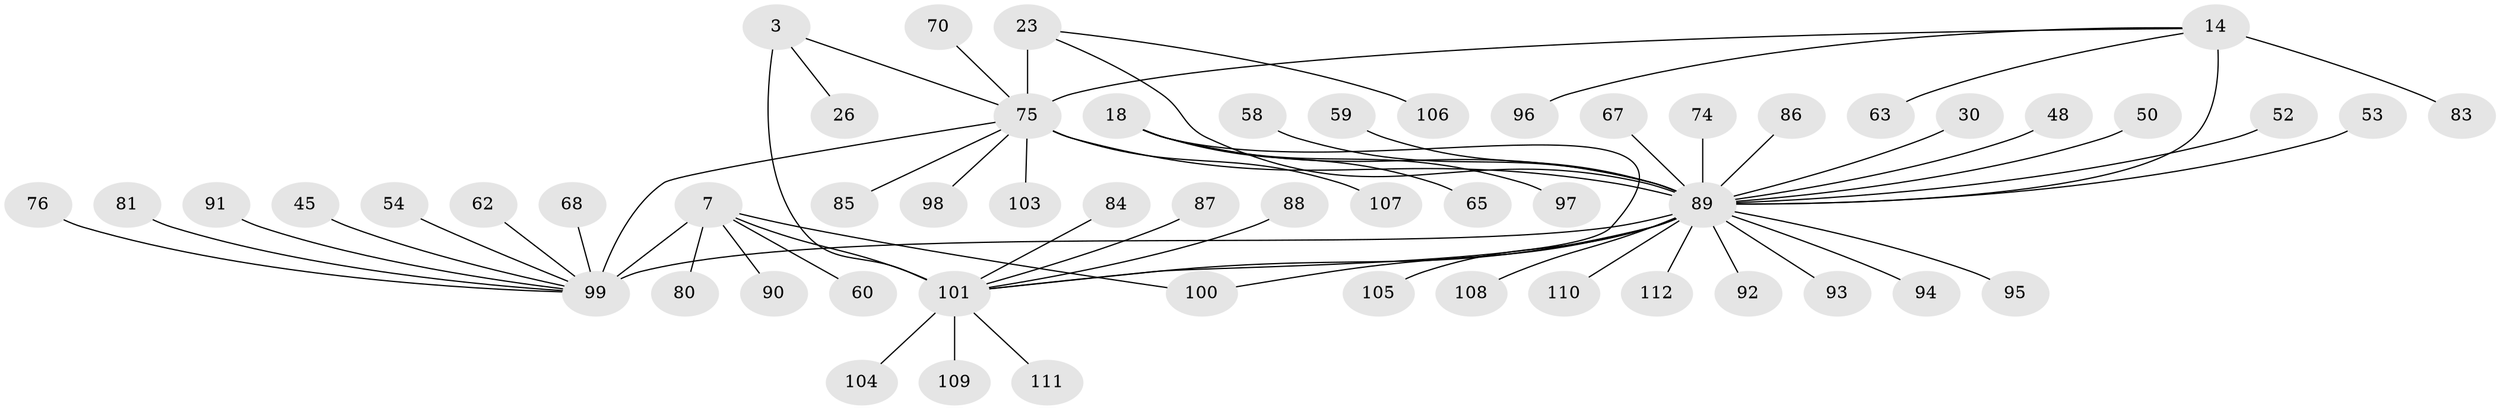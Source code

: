 // original degree distribution, {12: 0.03571428571428571, 4: 0.017857142857142856, 6: 0.0625, 7: 0.03571428571428571, 8: 0.026785714285714284, 9: 0.008928571428571428, 10: 0.026785714285714284, 5: 0.017857142857142856, 1: 0.6071428571428571, 2: 0.15178571428571427, 3: 0.008928571428571428}
// Generated by graph-tools (version 1.1) at 2025/54/03/09/25 04:54:33]
// undirected, 56 vertices, 62 edges
graph export_dot {
graph [start="1"]
  node [color=gray90,style=filled];
  3 [super="+2"];
  7 [super="+6"];
  14 [super="+12"];
  18 [super="+17"];
  23 [super="+22"];
  26;
  30;
  45;
  48;
  50;
  52;
  53;
  54 [super="+42"];
  58;
  59 [super="+57"];
  60 [super="+47"];
  62;
  63;
  65;
  67;
  68;
  70;
  74;
  75 [super="+72+21+41+49+25+27+33"];
  76;
  80;
  81;
  83;
  84;
  85;
  86;
  87;
  88;
  89 [super="+79"];
  90 [super="+28"];
  91 [super="+61"];
  92;
  93;
  94;
  95;
  96;
  97;
  98;
  99 [super="+10+29+36"];
  100;
  101 [super="+73+66+71+77+78+82"];
  103 [super="+40"];
  104;
  105;
  106;
  107;
  108 [super="+31"];
  109 [super="+102"];
  110;
  111;
  112;
  3 -- 26;
  3 -- 75;
  3 -- 101 [weight=6];
  7 -- 80;
  7 -- 100;
  7 -- 90;
  7 -- 60;
  7 -- 101;
  7 -- 99 [weight=6];
  14 -- 63;
  14 -- 96;
  14 -- 83;
  14 -- 75;
  14 -- 89 [weight=6];
  18 -- 65;
  18 -- 97;
  18 -- 101;
  18 -- 89 [weight=7];
  23 -- 106;
  23 -- 89;
  23 -- 75 [weight=6];
  30 -- 89;
  45 -- 99;
  48 -- 89;
  50 -- 89;
  52 -- 89;
  53 -- 89;
  54 -- 99;
  58 -- 89;
  59 -- 89;
  62 -- 99;
  67 -- 89;
  68 -- 99;
  70 -- 75;
  74 -- 89;
  75 -- 98;
  75 -- 107;
  75 -- 103;
  75 -- 85;
  75 -- 99;
  75 -- 89 [weight=2];
  76 -- 99;
  81 -- 99;
  84 -- 101;
  86 -- 89;
  87 -- 101;
  88 -- 101;
  89 -- 92;
  89 -- 93;
  89 -- 94;
  89 -- 95;
  89 -- 99 [weight=2];
  89 -- 100;
  89 -- 101 [weight=2];
  89 -- 105;
  89 -- 108;
  89 -- 110;
  89 -- 112;
  91 -- 99;
  101 -- 104;
  101 -- 109;
  101 -- 111;
}
